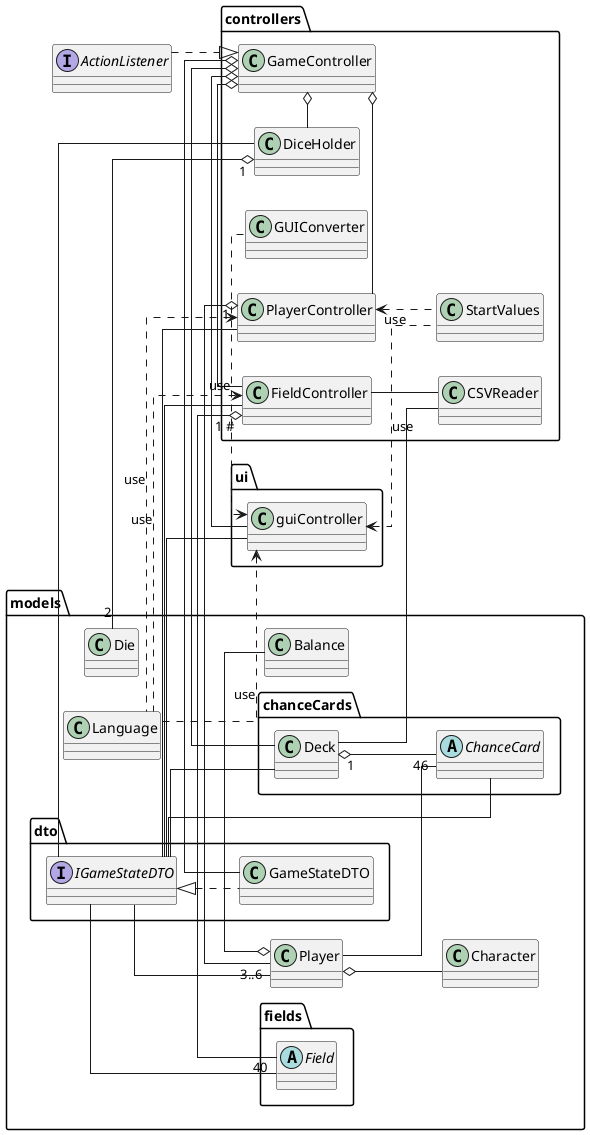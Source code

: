 @startuml
@startuml
skinparam linetype polyline
skinparam linetype ortho
left to right direction

package models {

    package fields{
        abstract class Field
    }
    package chanceCards{
        class Deck {
        }
        abstract class ChanceCard {}

    }
    package dto {
        interface IGameStateDTO{}
        class GameStateDTO {}
    }

}
interface ActionListener {
}

class controllers.GUIConverter {
}
class controllers.GameController {

}
class controllers.FieldController {

}
class models.Language {

}

class models.Player {

}

class ui.guiController{

}

class controllers.PlayerController {

}
class controllers.DiceHolder {

}
class controllers.StartValues {
}

class models.Character {

}



class models.Balance {
}

class models.Die {
}


class controllers.CSVReader {
}

'Models ejere
models.Player o-down- models.Character
models.Player o- models.Balance
models.Player -- ChanceCard

controllers.PlayerController <.. models.Language : use
ui.guiController <.. models.Language : use
controllers.FieldController <.. models.Language : use

'Controllers ejere
controllers.DiceHolder"1" o- "2"models.Die
controllers.PlayerController "1" o- "3..6" models.Player
controllers.FieldController"1 #" o- "40" Field
Deck"1" o-- "46" ChanceCard

IGameStateDTO <|.. GameStateDTO
IGameStateDTO -- controllers.PlayerController
IGameStateDTO -- controllers.FieldController
IGameStateDTO -- Deck
IGameStateDTO -- controllers.DiceHolder
IGameStateDTO -- ui.guiController
IGameStateDTO -- models.Player

controllers.GameController <|.up. ActionListener
controllers.GameController o- controllers.PlayerController
controllers.GameController o- controllers.FieldController
controllers.GameController o- Deck
controllers.GameController o- controllers.DiceHolder
controllers.GameController o- GameStateDTO
controllers.GameController o- ui.guiController



controllers.FieldController -- controllers.CSVReader
Deck -- controllers.CSVReader

controllers.PlayerController <.. controllers.StartValues : use
ui.guiController <.. controllers.StartValues : use
ui.guiController <.. controllers.GUIConverter : use


IGameStateDTO -- Field
IGameStateDTO -- ChanceCard
@enduml